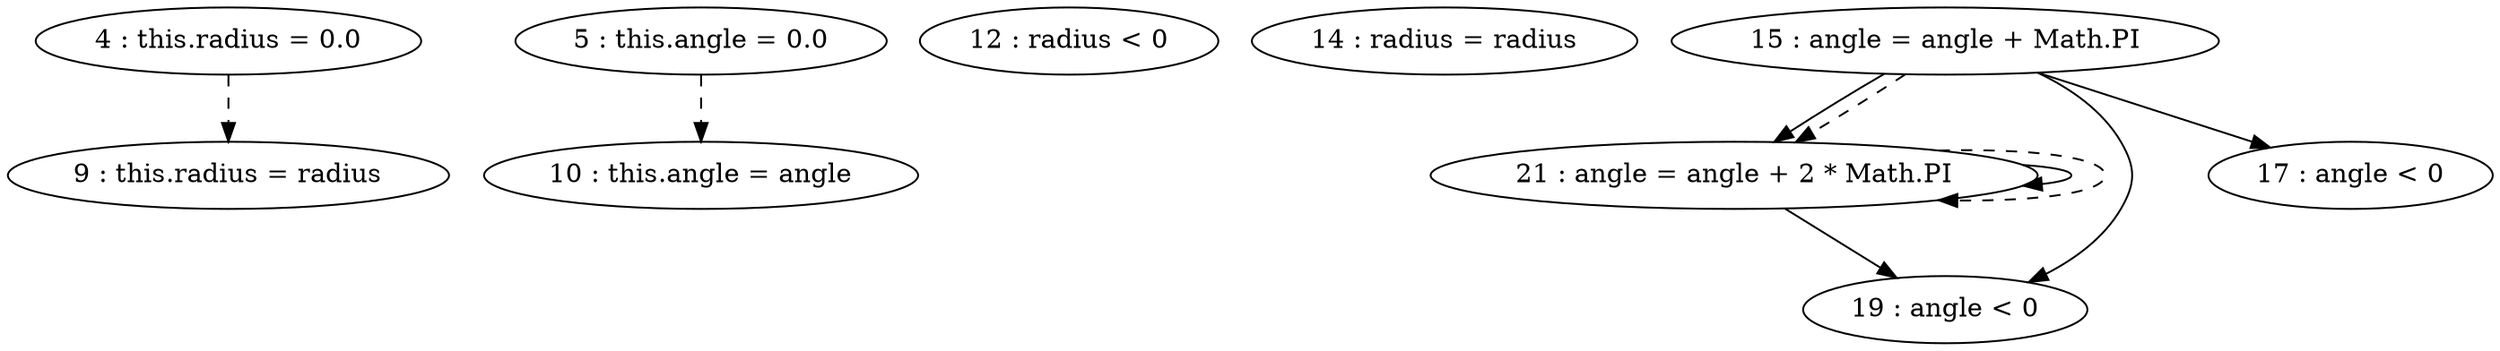 digraph G {
"4 : this.radius = 0.0"
"4 : this.radius = 0.0" -> "9 : this.radius = radius" [style=dashed]
"5 : this.angle = 0.0"
"5 : this.angle = 0.0" -> "10 : this.angle = angle" [style=dashed]
"9 : this.radius = radius"
"10 : this.angle = angle"
"12 : radius < 0"
"14 : radius = radius"
"15 : angle = angle + Math.PI"
"15 : angle = angle + Math.PI" -> "21 : angle = angle + 2 * Math.PI"
"15 : angle = angle + Math.PI" -> "19 : angle < 0"
"15 : angle = angle + Math.PI" -> "17 : angle < 0"
"15 : angle = angle + Math.PI" -> "21 : angle = angle + 2 * Math.PI" [style=dashed]
"17 : angle < 0"
"19 : angle < 0"
"21 : angle = angle + 2 * Math.PI"
"21 : angle = angle + 2 * Math.PI" -> "21 : angle = angle + 2 * Math.PI"
"21 : angle = angle + 2 * Math.PI" -> "19 : angle < 0"
"21 : angle = angle + 2 * Math.PI" -> "21 : angle = angle + 2 * Math.PI" [style=dashed]
"19 : angle < 0"
}